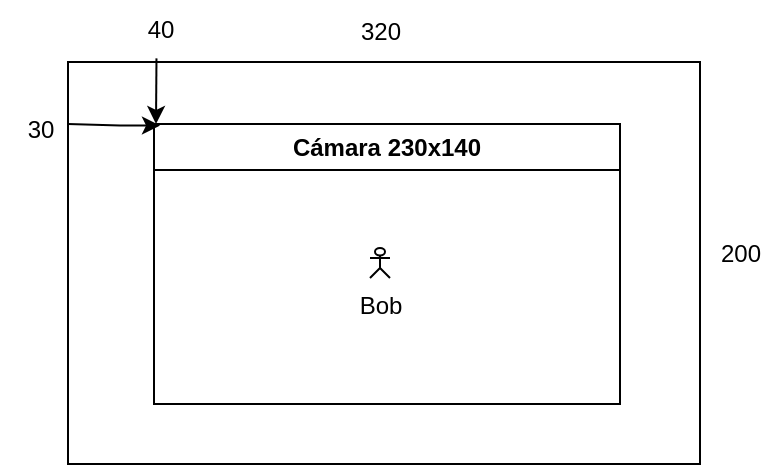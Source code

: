 <mxfile version="26.1.3">
  <diagram name="Page-1" id="g9JrMsv6dGQrHYnZpv4H">
    <mxGraphModel dx="448" dy="263" grid="1" gridSize="10" guides="1" tooltips="1" connect="1" arrows="1" fold="1" page="1" pageScale="1" pageWidth="827" pageHeight="1169" math="0" shadow="0">
      <root>
        <mxCell id="0" />
        <mxCell id="1" parent="0" />
        <mxCell id="I3wtOjhDSh7hFUEZ2dLu-2" value="" style="rounded=0;whiteSpace=wrap;html=1;" parent="1" vertex="1">
          <mxGeometry x="44" y="39" width="316" height="201" as="geometry" />
        </mxCell>
        <mxCell id="lYeSkm1z1pN0e6dJtiA6-1" value="320" style="text;html=1;align=center;verticalAlign=middle;resizable=0;points=[];autosize=1;strokeColor=none;fillColor=none;" vertex="1" parent="1">
          <mxGeometry x="180" y="9" width="40" height="30" as="geometry" />
        </mxCell>
        <mxCell id="lYeSkm1z1pN0e6dJtiA6-2" value="200" style="text;html=1;align=center;verticalAlign=middle;resizable=0;points=[];autosize=1;strokeColor=none;fillColor=none;" vertex="1" parent="1">
          <mxGeometry x="360" y="120" width="40" height="30" as="geometry" />
        </mxCell>
        <mxCell id="lYeSkm1z1pN0e6dJtiA6-3" value="Cámara 230x140" style="swimlane;whiteSpace=wrap;html=1;" vertex="1" parent="1">
          <mxGeometry x="87" y="70" width="233" height="140" as="geometry" />
        </mxCell>
        <mxCell id="lYeSkm1z1pN0e6dJtiA6-9" value="Bob" style="shape=umlActor;verticalLabelPosition=bottom;verticalAlign=top;html=1;outlineConnect=0;" vertex="1" parent="lYeSkm1z1pN0e6dJtiA6-3">
          <mxGeometry x="108" y="62" width="10" height="15" as="geometry" />
        </mxCell>
        <mxCell id="lYeSkm1z1pN0e6dJtiA6-5" value="" style="endArrow=classic;html=1;rounded=0;exitX=0.14;exitY=-0.009;exitDx=0;exitDy=0;exitPerimeter=0;" edge="1" parent="1" source="I3wtOjhDSh7hFUEZ2dLu-2">
          <mxGeometry width="50" height="50" relative="1" as="geometry">
            <mxPoint x="200" y="120" as="sourcePoint" />
            <mxPoint x="88" y="70" as="targetPoint" />
            <Array as="points" />
          </mxGeometry>
        </mxCell>
        <mxCell id="lYeSkm1z1pN0e6dJtiA6-7" value="" style="endArrow=classic;html=1;rounded=0;exitX=0;exitY=0.25;exitDx=0;exitDy=0;" edge="1" parent="1">
          <mxGeometry width="50" height="50" relative="1" as="geometry">
            <mxPoint x="44" y="70" as="sourcePoint" />
            <mxPoint x="90" y="70.75" as="targetPoint" />
            <Array as="points">
              <mxPoint x="70" y="70.75" />
            </Array>
          </mxGeometry>
        </mxCell>
        <mxCell id="lYeSkm1z1pN0e6dJtiA6-10" value="40" style="text;html=1;align=center;verticalAlign=middle;resizable=0;points=[];autosize=1;strokeColor=none;fillColor=none;" vertex="1" parent="1">
          <mxGeometry x="70" y="8" width="40" height="30" as="geometry" />
        </mxCell>
        <mxCell id="lYeSkm1z1pN0e6dJtiA6-11" value="30" style="text;html=1;align=center;verticalAlign=middle;resizable=0;points=[];autosize=1;strokeColor=none;fillColor=none;" vertex="1" parent="1">
          <mxGeometry x="10" y="58" width="40" height="30" as="geometry" />
        </mxCell>
      </root>
    </mxGraphModel>
  </diagram>
</mxfile>

